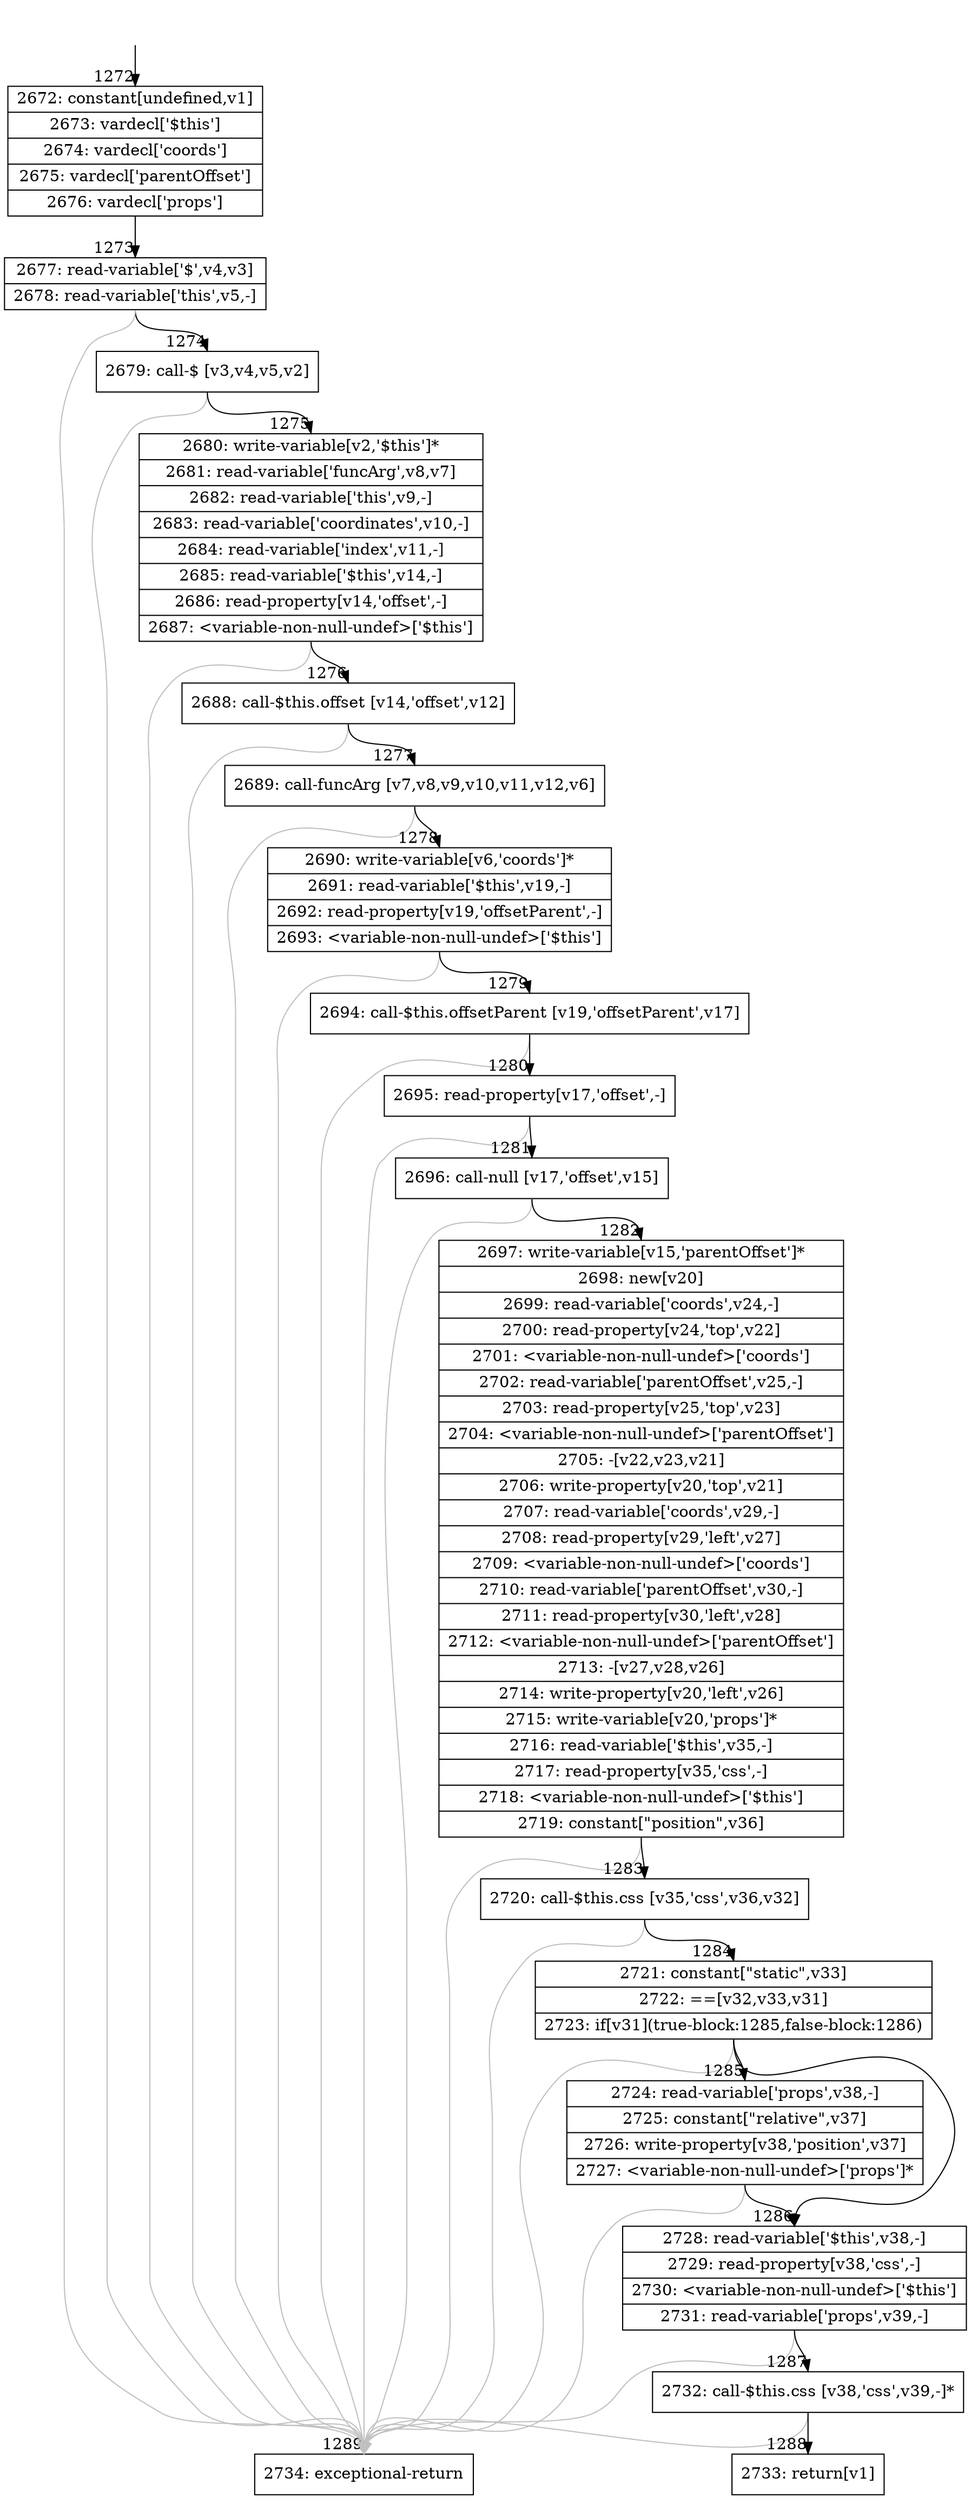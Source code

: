 digraph {
rankdir="TD"
BB_entry125[shape=none,label=""];
BB_entry125 -> BB1272 [tailport=s, headport=n, headlabel="    1272"]
BB1272 [shape=record label="{2672: constant[undefined,v1]|2673: vardecl['$this']|2674: vardecl['coords']|2675: vardecl['parentOffset']|2676: vardecl['props']}" ] 
BB1272 -> BB1273 [tailport=s, headport=n, headlabel="      1273"]
BB1273 [shape=record label="{2677: read-variable['$',v4,v3]|2678: read-variable['this',v5,-]}" ] 
BB1273 -> BB1274 [tailport=s, headport=n, headlabel="      1274"]
BB1273 -> BB1289 [tailport=s, headport=n, color=gray, headlabel="      1289"]
BB1274 [shape=record label="{2679: call-$ [v3,v4,v5,v2]}" ] 
BB1274 -> BB1275 [tailport=s, headport=n, headlabel="      1275"]
BB1274 -> BB1289 [tailport=s, headport=n, color=gray]
BB1275 [shape=record label="{2680: write-variable[v2,'$this']*|2681: read-variable['funcArg',v8,v7]|2682: read-variable['this',v9,-]|2683: read-variable['coordinates',v10,-]|2684: read-variable['index',v11,-]|2685: read-variable['$this',v14,-]|2686: read-property[v14,'offset',-]|2687: \<variable-non-null-undef\>['$this']}" ] 
BB1275 -> BB1276 [tailport=s, headport=n, headlabel="      1276"]
BB1275 -> BB1289 [tailport=s, headport=n, color=gray]
BB1276 [shape=record label="{2688: call-$this.offset [v14,'offset',v12]}" ] 
BB1276 -> BB1277 [tailport=s, headport=n, headlabel="      1277"]
BB1276 -> BB1289 [tailport=s, headport=n, color=gray]
BB1277 [shape=record label="{2689: call-funcArg [v7,v8,v9,v10,v11,v12,v6]}" ] 
BB1277 -> BB1278 [tailport=s, headport=n, headlabel="      1278"]
BB1277 -> BB1289 [tailport=s, headport=n, color=gray]
BB1278 [shape=record label="{2690: write-variable[v6,'coords']*|2691: read-variable['$this',v19,-]|2692: read-property[v19,'offsetParent',-]|2693: \<variable-non-null-undef\>['$this']}" ] 
BB1278 -> BB1279 [tailport=s, headport=n, headlabel="      1279"]
BB1278 -> BB1289 [tailport=s, headport=n, color=gray]
BB1279 [shape=record label="{2694: call-$this.offsetParent [v19,'offsetParent',v17]}" ] 
BB1279 -> BB1280 [tailport=s, headport=n, headlabel="      1280"]
BB1279 -> BB1289 [tailport=s, headport=n, color=gray]
BB1280 [shape=record label="{2695: read-property[v17,'offset',-]}" ] 
BB1280 -> BB1281 [tailport=s, headport=n, headlabel="      1281"]
BB1280 -> BB1289 [tailport=s, headport=n, color=gray]
BB1281 [shape=record label="{2696: call-null [v17,'offset',v15]}" ] 
BB1281 -> BB1282 [tailport=s, headport=n, headlabel="      1282"]
BB1281 -> BB1289 [tailport=s, headport=n, color=gray]
BB1282 [shape=record label="{2697: write-variable[v15,'parentOffset']*|2698: new[v20]|2699: read-variable['coords',v24,-]|2700: read-property[v24,'top',v22]|2701: \<variable-non-null-undef\>['coords']|2702: read-variable['parentOffset',v25,-]|2703: read-property[v25,'top',v23]|2704: \<variable-non-null-undef\>['parentOffset']|2705: -[v22,v23,v21]|2706: write-property[v20,'top',v21]|2707: read-variable['coords',v29,-]|2708: read-property[v29,'left',v27]|2709: \<variable-non-null-undef\>['coords']|2710: read-variable['parentOffset',v30,-]|2711: read-property[v30,'left',v28]|2712: \<variable-non-null-undef\>['parentOffset']|2713: -[v27,v28,v26]|2714: write-property[v20,'left',v26]|2715: write-variable[v20,'props']*|2716: read-variable['$this',v35,-]|2717: read-property[v35,'css',-]|2718: \<variable-non-null-undef\>['$this']|2719: constant[\"position\",v36]}" ] 
BB1282 -> BB1283 [tailport=s, headport=n, headlabel="      1283"]
BB1282 -> BB1289 [tailport=s, headport=n, color=gray]
BB1283 [shape=record label="{2720: call-$this.css [v35,'css',v36,v32]}" ] 
BB1283 -> BB1284 [tailport=s, headport=n, headlabel="      1284"]
BB1283 -> BB1289 [tailport=s, headport=n, color=gray]
BB1284 [shape=record label="{2721: constant[\"static\",v33]|2722: ==[v32,v33,v31]|2723: if[v31](true-block:1285,false-block:1286)}" ] 
BB1284 -> BB1285 [tailport=s, headport=n, headlabel="      1285"]
BB1284 -> BB1286 [tailport=s, headport=n, headlabel="      1286"]
BB1284 -> BB1289 [tailport=s, headport=n, color=gray]
BB1285 [shape=record label="{2724: read-variable['props',v38,-]|2725: constant[\"relative\",v37]|2726: write-property[v38,'position',v37]|2727: \<variable-non-null-undef\>['props']*}" ] 
BB1285 -> BB1286 [tailport=s, headport=n]
BB1285 -> BB1289 [tailport=s, headport=n, color=gray]
BB1286 [shape=record label="{2728: read-variable['$this',v38,-]|2729: read-property[v38,'css',-]|2730: \<variable-non-null-undef\>['$this']|2731: read-variable['props',v39,-]}" ] 
BB1286 -> BB1287 [tailport=s, headport=n, headlabel="      1287"]
BB1286 -> BB1289 [tailport=s, headport=n, color=gray]
BB1287 [shape=record label="{2732: call-$this.css [v38,'css',v39,-]*}" ] 
BB1287 -> BB1288 [tailport=s, headport=n, headlabel="      1288"]
BB1287 -> BB1289 [tailport=s, headport=n, color=gray]
BB1288 [shape=record label="{2733: return[v1]}" ] 
BB1289 [shape=record label="{2734: exceptional-return}" ] 
//#$~ 661
}
